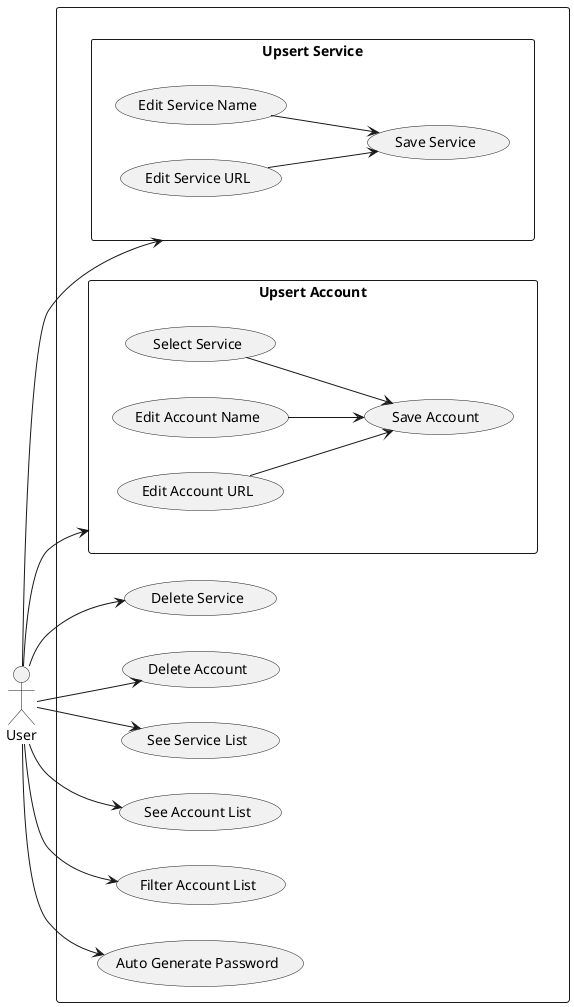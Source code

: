 @startuml
left to right direction

actor User

rectangle {
    User --> (Upsert Service)
    User --> (Upsert Account)
    User --> (Delete Service)
    User --> (Delete Account)
    User --> (See Service List)
    User --> (See Account List)
    User --> (Filter Account List)
    User --> (Auto Generate Password)
}

rectangle "Upsert Service" {
    (Edit Service Name) --> (Save Service)
    (Edit Service URL) --> (Save Service)
}

rectangle "Upsert Account" {
    (Select Service) --> (Save Account)
    (Edit Account Name) --> (Save Account)
    (Edit Account URL) --> (Save Account)
}

@enduml
